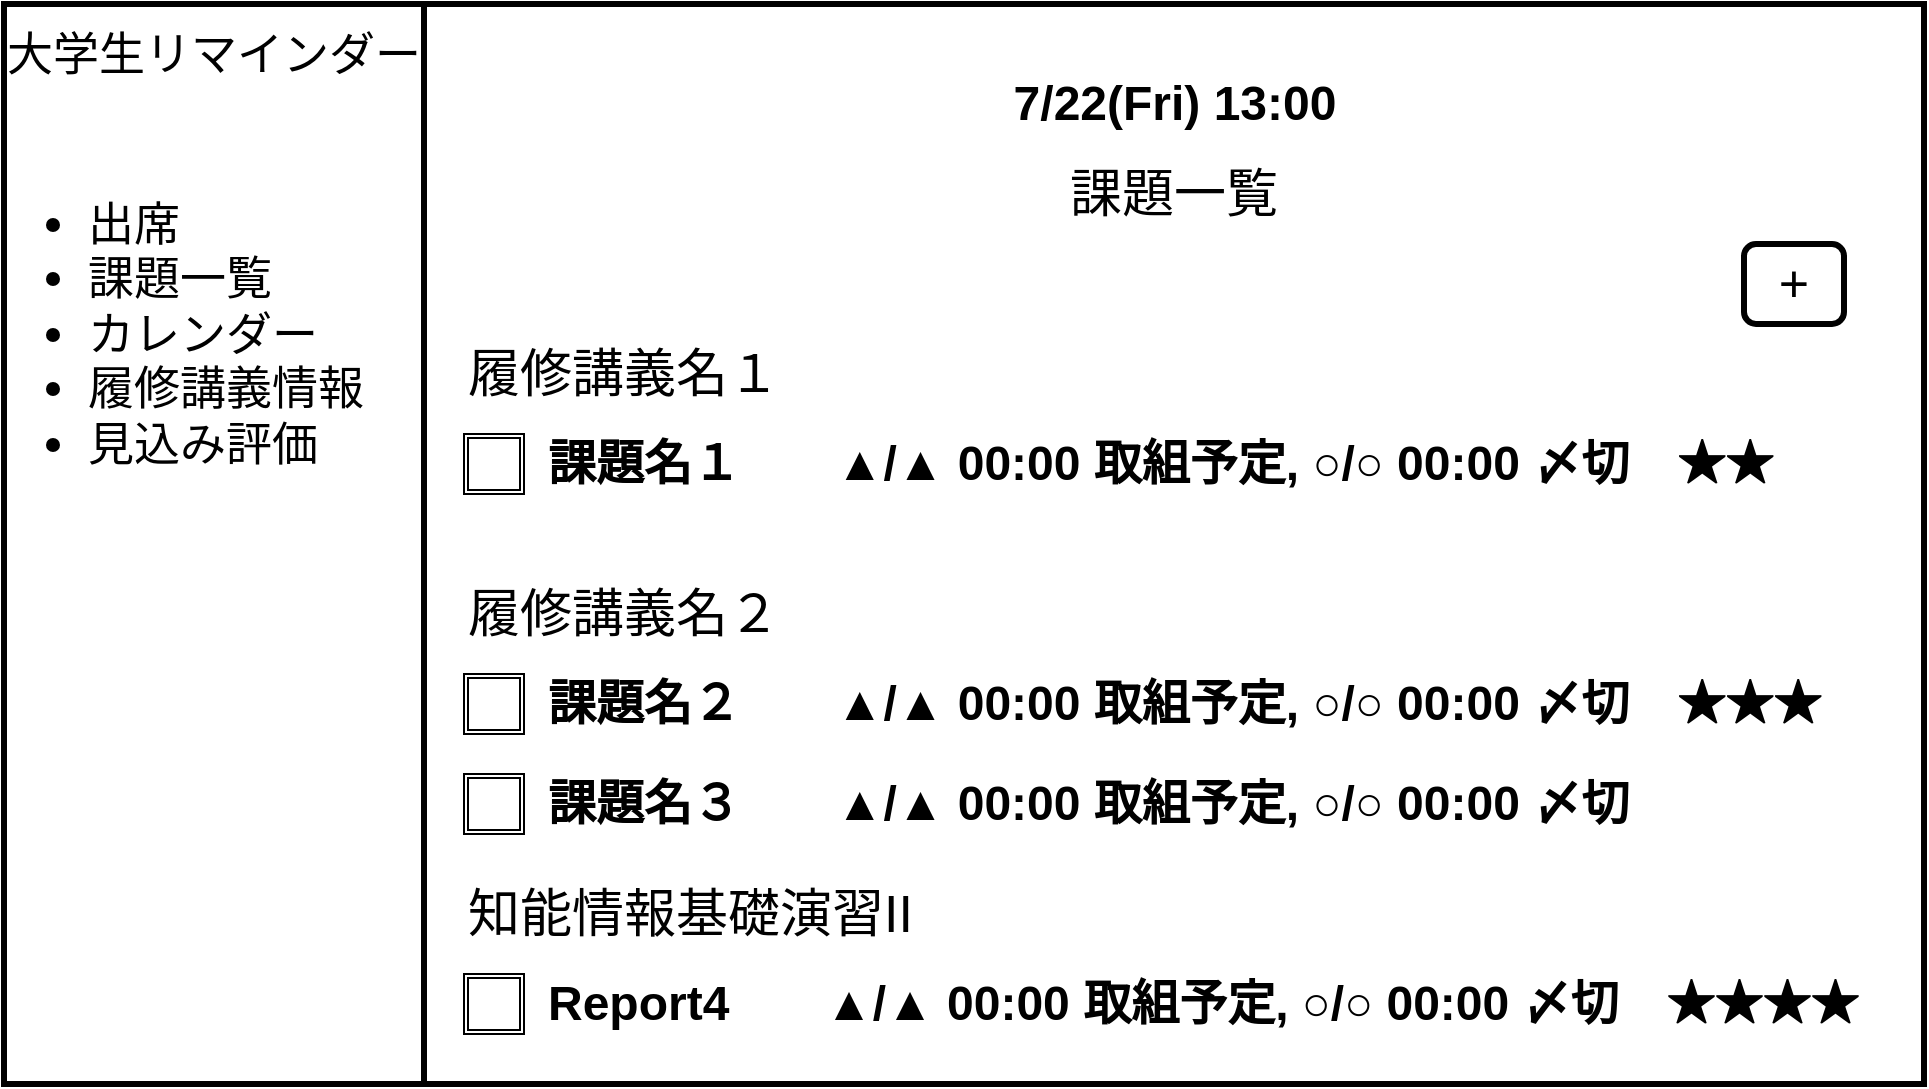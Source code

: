 <mxfile>
    <diagram id="_Sjqrir8WHQYa6lUI_Zo" name="Page-1">
        <mxGraphModel dx="997" dy="1045" grid="1" gridSize="10" guides="1" tooltips="1" connect="1" arrows="1" fold="1" page="1" pageScale="1" pageWidth="1169" pageHeight="827" background="#ffffff" math="0" shadow="0">
            <root>
                <mxCell id="0"/>
                <mxCell id="1" parent="0"/>
                <mxCell id="3" value="" style="rounded=0;whiteSpace=wrap;html=1;strokeColor=#000000;strokeWidth=3;fillColor=#FFFFFF;" parent="1" vertex="1">
                    <mxGeometry x="30" y="30" width="960" height="540" as="geometry"/>
                </mxCell>
                <mxCell id="4" value="" style="rounded=0;whiteSpace=wrap;html=1;strokeColor=#000000;strokeWidth=3;fillColor=#FFFFFF;" parent="1" vertex="1">
                    <mxGeometry x="30" y="30" width="210" height="540" as="geometry"/>
                </mxCell>
                <mxCell id="5" value="大学生リマインダー" style="text;html=1;strokeColor=none;fillColor=none;align=center;verticalAlign=middle;whiteSpace=wrap;rounded=0;fontColor=#000000;fontSize=23;" parent="1" vertex="1">
                    <mxGeometry x="30" y="40" width="210" height="30" as="geometry"/>
                </mxCell>
                <mxCell id="6" value="&lt;ul&gt;&lt;li&gt;出席&lt;/li&gt;&lt;li&gt;課題一覧&lt;/li&gt;&lt;li&gt;カレンダー&lt;/li&gt;&lt;li&gt;履修講義情報&lt;/li&gt;&lt;li&gt;見込み評価&lt;/li&gt;&lt;/ul&gt;" style="text;strokeColor=none;fillColor=none;html=1;whiteSpace=wrap;verticalAlign=middle;overflow=hidden;fontSize=23;fontColor=#000000;" parent="1" vertex="1">
                    <mxGeometry x="30" y="80" width="210" height="230" as="geometry"/>
                </mxCell>
                <mxCell id="7" value="7/22(Fri) 13:00" style="text;strokeColor=none;fillColor=none;html=1;fontSize=24;fontStyle=1;verticalAlign=middle;align=center;fontColor=#000000;" parent="1" vertex="1">
                    <mxGeometry x="240" y="60" width="750" height="40" as="geometry"/>
                </mxCell>
                <mxCell id="14" value="課題一覧" style="text;html=1;strokeColor=none;fillColor=none;align=center;verticalAlign=middle;whiteSpace=wrap;rounded=0;fontColor=#000000;fontSize=26;" vertex="1" parent="1">
                    <mxGeometry x="240" y="110" width="750" height="30" as="geometry"/>
                </mxCell>
                <mxCell id="15" value="履修講義名１" style="text;html=1;strokeColor=none;fillColor=none;align=left;verticalAlign=middle;whiteSpace=wrap;rounded=0;fontColor=#000000;fontSize=26;" vertex="1" parent="1">
                    <mxGeometry x="260" y="200" width="730" height="30" as="geometry"/>
                </mxCell>
                <mxCell id="16" value="履修講義名２" style="text;html=1;strokeColor=none;fillColor=none;align=left;verticalAlign=middle;whiteSpace=wrap;rounded=0;fontColor=#000000;fontSize=26;" vertex="1" parent="1">
                    <mxGeometry x="260" y="320" width="730" height="30" as="geometry"/>
                </mxCell>
                <mxCell id="17" value="知能情報基礎演習II" style="text;html=1;strokeColor=none;fillColor=none;align=left;verticalAlign=middle;whiteSpace=wrap;rounded=0;fontColor=#000000;fontSize=26;" vertex="1" parent="1">
                    <mxGeometry x="260" y="470" width="730" height="30" as="geometry"/>
                </mxCell>
                <mxCell id="18" value="課題名１　　▲/▲&amp;nbsp;00:00 取組予定, ○/○ 00:00 〆切　★★" style="text;strokeColor=none;fillColor=none;html=1;fontSize=24;fontStyle=1;verticalAlign=middle;align=left;fontColor=#000000;" vertex="1" parent="1">
                    <mxGeometry x="300" y="240" width="690" height="40" as="geometry"/>
                </mxCell>
                <mxCell id="19" value="" style="shape=ext;double=1;whiteSpace=wrap;html=1;aspect=fixed;fontSize=26;fontColor=default;fillColor=#FFFFFF;strokeColor=#000000;" vertex="1" parent="1">
                    <mxGeometry x="260" y="245" width="30" height="30" as="geometry"/>
                </mxCell>
                <mxCell id="21" value="&lt;font color=&quot;#000000&quot;&gt;+&lt;/font&gt;" style="rounded=1;whiteSpace=wrap;html=1;fontSize=26;fontColor=default;strokeColor=#000000;fillColor=#FFFFFF;strokeWidth=3;" vertex="1" parent="1">
                    <mxGeometry x="900" y="150" width="50" height="40" as="geometry"/>
                </mxCell>
                <mxCell id="22" value="" style="shape=ext;double=1;whiteSpace=wrap;html=1;aspect=fixed;fontSize=26;fontColor=default;fillColor=#FFFFFF;strokeColor=#000000;" vertex="1" parent="1">
                    <mxGeometry x="260" y="365" width="30" height="30" as="geometry"/>
                </mxCell>
                <mxCell id="23" value="課題名２　　▲/▲&amp;nbsp;00:00 取組予定, ○/○ 00:00 〆切　★★★" style="text;strokeColor=none;fillColor=none;html=1;fontSize=24;fontStyle=1;verticalAlign=middle;align=left;fontColor=#000000;" vertex="1" parent="1">
                    <mxGeometry x="300" y="360" width="690" height="40" as="geometry"/>
                </mxCell>
                <mxCell id="24" value="" style="shape=ext;double=1;whiteSpace=wrap;html=1;aspect=fixed;fontSize=26;fontColor=default;fillColor=#FFFFFF;strokeColor=#000000;" vertex="1" parent="1">
                    <mxGeometry x="260" y="515" width="30" height="30" as="geometry"/>
                </mxCell>
                <mxCell id="25" value="Report4　　▲/▲&amp;nbsp;00:00 取組予定, ○/○ 00:00 〆切　★★★★" style="text;strokeColor=none;fillColor=none;html=1;fontSize=24;fontStyle=1;verticalAlign=middle;align=left;fontColor=#000000;" vertex="1" parent="1">
                    <mxGeometry x="300" y="510" width="690" height="40" as="geometry"/>
                </mxCell>
                <mxCell id="26" value="" style="shape=ext;double=1;whiteSpace=wrap;html=1;aspect=fixed;fontSize=26;fontColor=default;fillColor=#FFFFFF;strokeColor=#000000;" vertex="1" parent="1">
                    <mxGeometry x="260" y="415" width="30" height="30" as="geometry"/>
                </mxCell>
                <mxCell id="27" value="課題名３　　▲/▲&amp;nbsp;00:00 取組予定, ○/○ 00:00 〆切" style="text;strokeColor=none;fillColor=none;html=1;fontSize=24;fontStyle=1;verticalAlign=middle;align=left;fontColor=#000000;" vertex="1" parent="1">
                    <mxGeometry x="300" y="410" width="690" height="40" as="geometry"/>
                </mxCell>
            </root>
        </mxGraphModel>
    </diagram>
</mxfile>